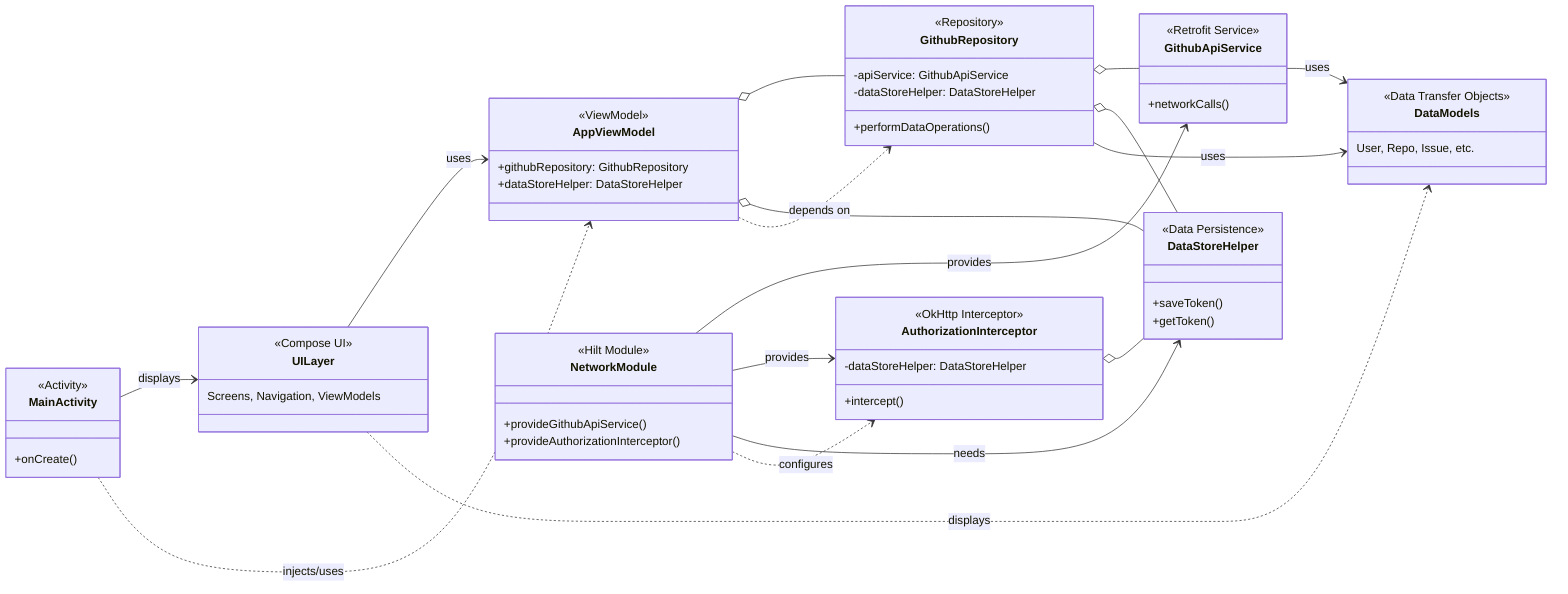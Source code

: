 classDiagram
    direction LR

    class MainActivity {
        <<Activity>>
        +onCreate()
    }
    MainActivity --> UILayer : displays

    class AppViewModel {
        <<ViewModel>>
        +githubRepository: GithubRepository
        +dataStoreHelper: DataStoreHelper
    }
    AppViewModel o-- GithubRepository
    AppViewModel o-- DataStoreHelper

    class NetworkModule {
        <<Hilt Module>>
        +provideGithubApiService()
        +provideAuthorizationInterceptor()
    }
    NetworkModule --> GithubApiService : provides
    NetworkModule --> AuthorizationInterceptor : provides
    NetworkModule --> DataStoreHelper : needs

    class GithubRepository {
        <<Repository>>
        -apiService: GithubApiService
        -dataStoreHelper: DataStoreHelper
        +performDataOperations()
    }
    GithubRepository o-- GithubApiService
    GithubRepository o-- DataStoreHelper
    GithubRepository --> DataModels : uses

    class DataStoreHelper {
        <<Data Persistence>>
        +saveToken()
        +getToken()
    }

    class GithubApiService {
        <<Retrofit Service>>
        +networkCalls()
    }
    GithubApiService --> DataModels : uses

    class AuthorizationInterceptor {
        <<OkHttp Interceptor>>
        -dataStoreHelper: DataStoreHelper
        +intercept()
    }
    AuthorizationInterceptor o-- DataStoreHelper

    class UILayer {
        <<Compose UI>>
        Screens, Navigation, ViewModels
    }
    UILayer --> AppViewModel : uses

    class DataModels {
        <<Data Transfer Objects>>
        User, Repo, Issue, etc.
    }

    MainActivity ..> AppViewModel : injects/uses
    NetworkModule ..> AuthorizationInterceptor : configures
    AppViewModel ..> GithubRepository : depends on
    UILayer ..> DataModels : displays